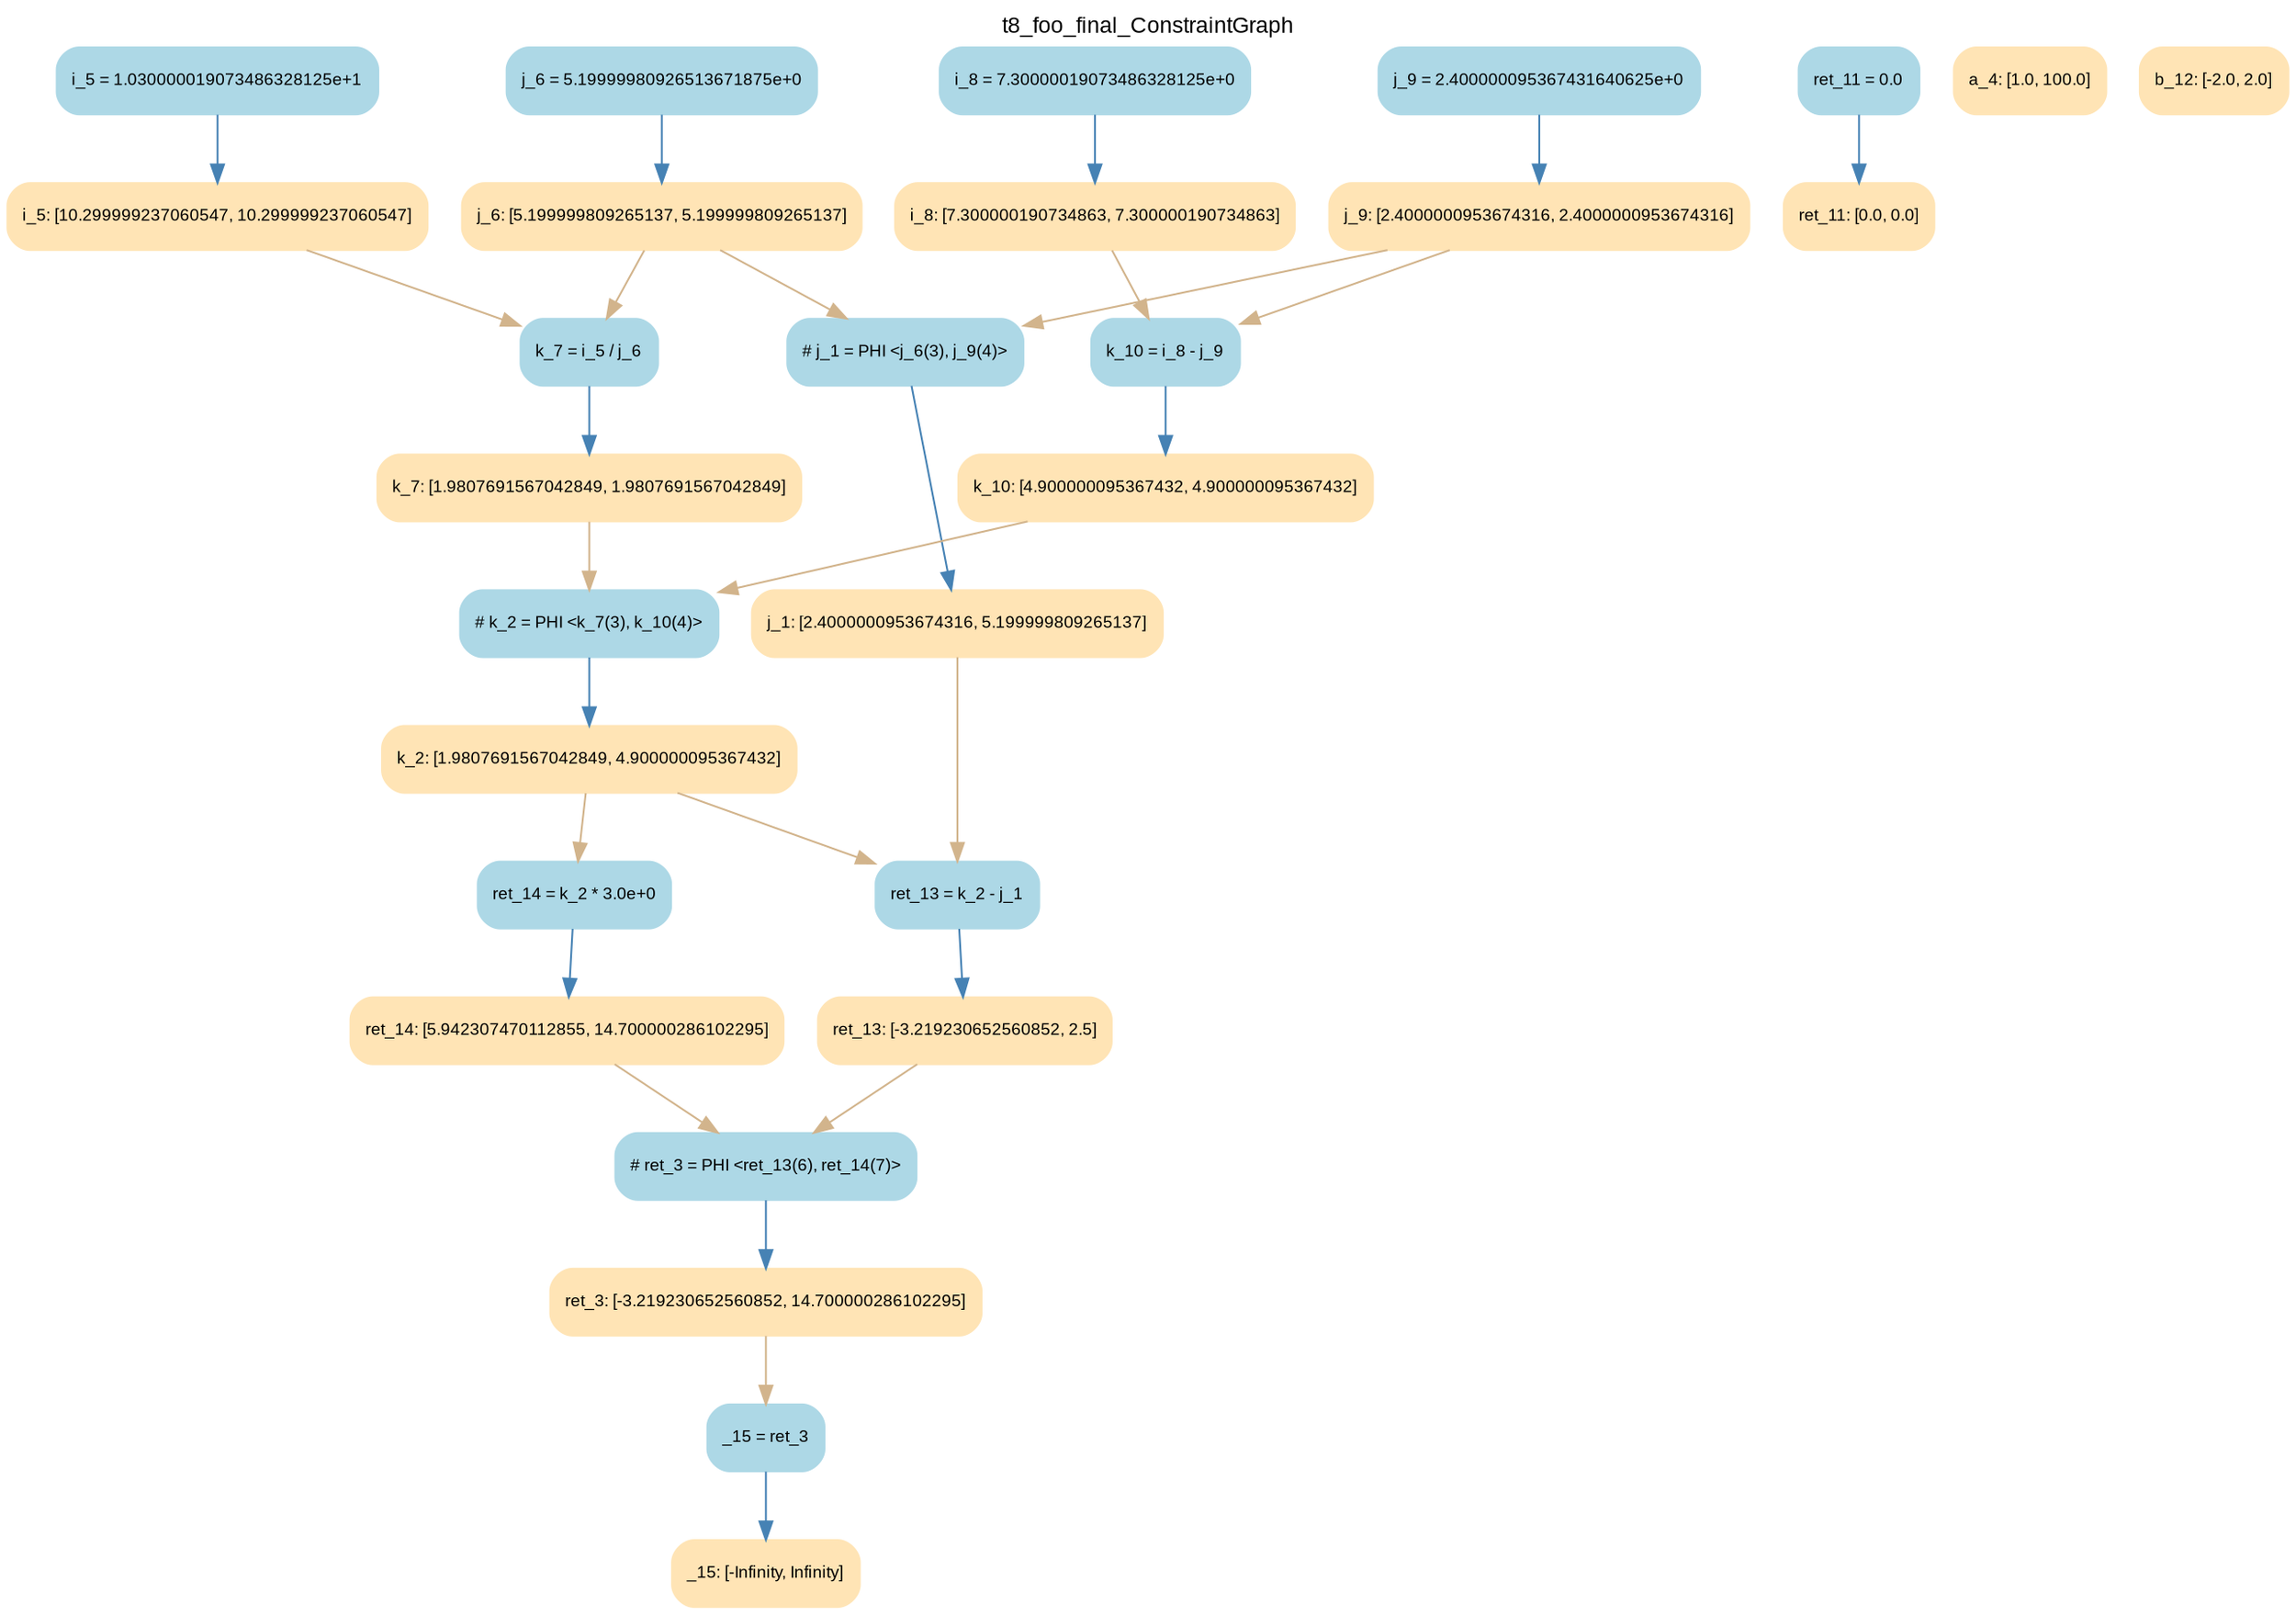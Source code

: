 digraph t8_foo_final_ConstraintGraph { 
	label=t8_foo_final_ConstraintGraph
	center=true
	labelloc=top
	fontname=Arial
	fontsize=12
	edge[fontname=Arial, fontsize=10]
	node[fontname=Arial, fontsize=9]

		Node_0 -> Node_1 [color=steelblue]
		Node_2 -> Node_3 [color=steelblue]
		Node_4 -> Node_5 [color=steelblue]
		Node_6 -> Node_7 [color=steelblue]
		Node_8 -> Node_9 [color=steelblue]
		Node_10 -> Node_11 [color=steelblue]
		Node_12 -> Node_13 [color=steelblue]
		Node_14 -> Node_15 [color=steelblue]
		Node_16 -> Node_17 [color=steelblue]
		Node_18 -> Node_19 [color=steelblue]
		Node_20 -> Node_21 [color=steelblue]
		Node_22 -> Node_23 [color=steelblue]
		Node_24 -> Node_25 [color=steelblue]
		Node_3 -> Node_8 [color=tan]
		Node_9 -> Node_10 [color=tan]
		Node_21 -> Node_10 [color=tan]
		Node_7 -> Node_14 [color=tan]
		Node_19 -> Node_24 [color=tan]
		Node_11 -> Node_22 [color=tan]
		Node_11 -> Node_24 [color=tan]
		Node_25 -> Node_6 [color=tan]
		Node_23 -> Node_6 [color=tan]
		Node_1 -> Node_8 [color=tan]
		Node_1 -> Node_18 [color=tan]
		Node_13 -> Node_20 [color=tan]
		Node_17 -> Node_18 [color=tan]
		Node_17 -> Node_20 [color=tan]

	Node_0 [fillcolor=lightblue, color=lightblue, shape=Mrecord, style=filled, label="{ j_6 = 5.19999980926513671875e+0 }"]
	Node_2 [fillcolor=lightblue, color=lightblue, shape=Mrecord, style=filled, label="{ i_5 = 1.030000019073486328125e+1 }"]
	Node_4 [fillcolor=lightblue, color=lightblue, shape=Mrecord, style=filled, label="{ ret_11 = 0.0 }"]
	Node_6 [fillcolor=lightblue, color=lightblue, shape=Mrecord, style=filled, label="{ # ret_3 = PHI \<ret_13(6), ret_14(7)\> }"]
	Node_8 [fillcolor=lightblue, color=lightblue, shape=Mrecord, style=filled, label="{ k_7 = i_5 / j_6 }"]
	Node_10 [fillcolor=lightblue, color=lightblue, shape=Mrecord, style=filled, label="{ # k_2 = PHI \<k_7(3), k_10(4)\> }"]
	Node_12 [fillcolor=lightblue, color=lightblue, shape=Mrecord, style=filled, label="{ i_8 = 7.30000019073486328125e+0 }"]
	Node_14 [fillcolor=lightblue, color=lightblue, shape=Mrecord, style=filled, label="{ _15 = ret_3 }"]
	Node_16 [fillcolor=lightblue, color=lightblue, shape=Mrecord, style=filled, label="{ j_9 = 2.400000095367431640625e+0 }"]
	Node_18 [fillcolor=lightblue, color=lightblue, shape=Mrecord, style=filled, label="{ # j_1 = PHI \<j_6(3), j_9(4)\> }"]
	Node_20 [fillcolor=lightblue, color=lightblue, shape=Mrecord, style=filled, label="{ k_10 = i_8 - j_9 }"]
	Node_22 [fillcolor=lightblue, color=lightblue, shape=Mrecord, style=filled, label="{ ret_14 = k_2 * 3.0e+0 }"]
	Node_24 [fillcolor=lightblue, color=lightblue, shape=Mrecord, style=filled, label="{ ret_13 = k_2 - j_1 }"]
	Node_3 [fillcolor=moccasin, color=moccasin, shape=Mrecord, style=filled, label="{ i_5: \[10.299999237060547, 10.299999237060547\] }"]
	Node_9 [fillcolor=moccasin, color=moccasin, shape=Mrecord, style=filled, label="{ k_7: \[1.9807691567042849, 1.9807691567042849\] }"]
	Node_21 [fillcolor=moccasin, color=moccasin, shape=Mrecord, style=filled, label="{ k_10: \[4.900000095367432, 4.900000095367432\] }"]
	Node_7 [fillcolor=moccasin, color=moccasin, shape=Mrecord, style=filled, label="{ ret_3: \[-3.219230652560852, 14.700000286102295\] }"]
	Node_19 [fillcolor=moccasin, color=moccasin, shape=Mrecord, style=filled, label="{ j_1: \[2.4000000953674316, 5.199999809265137\] }"]
	Node_5 [fillcolor=moccasin, color=moccasin, shape=Mrecord, style=filled, label="{ ret_11: \[0.0, 0.0\] }"]
	Node_11 [fillcolor=moccasin, color=moccasin, shape=Mrecord, style=filled, label="{ k_2: \[1.9807691567042849, 4.900000095367432\] }"]
	Node_25 [fillcolor=moccasin, color=moccasin, shape=Mrecord, style=filled, label="{ ret_13: \[-3.219230652560852, 2.5\] }"]
	Node_23 [fillcolor=moccasin, color=moccasin, shape=Mrecord, style=filled, label="{ ret_14: \[5.942307470112855, 14.700000286102295\] }"]
	Node_15 [fillcolor=moccasin, color=moccasin, shape=Mrecord, style=filled, label="{ _15: \[-Infinity, Infinity\] }"]
	Node_26 [fillcolor=moccasin, color=moccasin, shape=Mrecord, style=filled, label="{ a_4: \[1.0, 100.0\] }"]
	Node_27 [fillcolor=moccasin, color=moccasin, shape=Mrecord, style=filled, label="{ b_12: \[-2.0, 2.0\] }"]
	Node_1 [fillcolor=moccasin, color=moccasin, shape=Mrecord, style=filled, label="{ j_6: \[5.199999809265137, 5.199999809265137\] }"]
	Node_13 [fillcolor=moccasin, color=moccasin, shape=Mrecord, style=filled, label="{ i_8: \[7.300000190734863, 7.300000190734863\] }"]
	Node_17 [fillcolor=moccasin, color=moccasin, shape=Mrecord, style=filled, label="{ j_9: \[2.4000000953674316, 2.4000000953674316\] }"]
}
